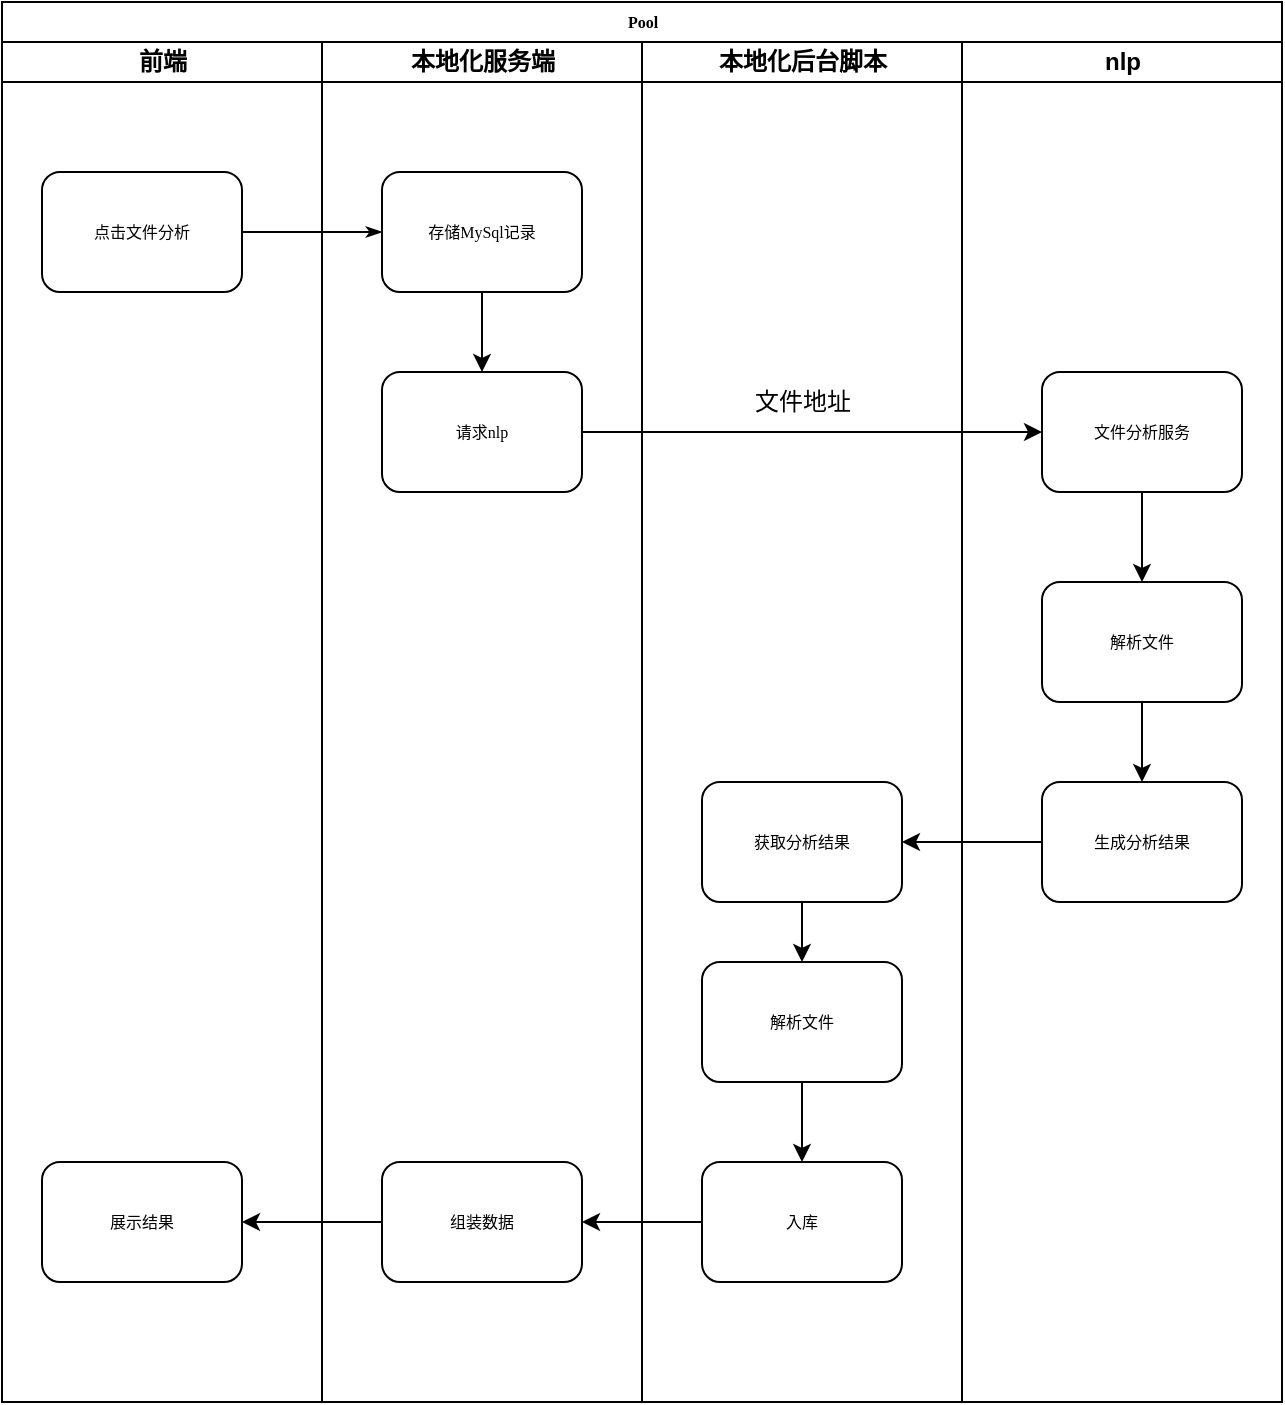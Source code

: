 <mxfile version="20.2.2" type="github">
  <diagram name="Page-1" id="74e2e168-ea6b-b213-b513-2b3c1d86103e">
    <mxGraphModel dx="1426" dy="695" grid="1" gridSize="10" guides="1" tooltips="1" connect="1" arrows="1" fold="1" page="1" pageScale="1" pageWidth="1100" pageHeight="850" background="none" math="0" shadow="0">
      <root>
        <mxCell id="0" />
        <mxCell id="1" parent="0" />
        <mxCell id="77e6c97f196da883-1" value="Pool" style="swimlane;html=1;childLayout=stackLayout;startSize=20;rounded=0;shadow=0;labelBackgroundColor=none;strokeWidth=1;fontFamily=Verdana;fontSize=8;align=center;" parent="1" vertex="1">
          <mxGeometry x="70" y="30" width="640" height="700" as="geometry" />
        </mxCell>
        <mxCell id="77e6c97f196da883-2" value="前端" style="swimlane;html=1;startSize=20;" parent="77e6c97f196da883-1" vertex="1">
          <mxGeometry y="20" width="160" height="680" as="geometry" />
        </mxCell>
        <mxCell id="77e6c97f196da883-8" value="点击文件分析" style="rounded=1;whiteSpace=wrap;html=1;shadow=0;labelBackgroundColor=none;strokeWidth=1;fontFamily=Verdana;fontSize=8;align=center;" parent="77e6c97f196da883-2" vertex="1">
          <mxGeometry x="20" y="65" width="100" height="60" as="geometry" />
        </mxCell>
        <mxCell id="JLshykybbv1221qisl6B-17" value="展示结果" style="rounded=1;whiteSpace=wrap;html=1;shadow=0;labelBackgroundColor=none;strokeWidth=1;fontFamily=Verdana;fontSize=8;align=center;" vertex="1" parent="77e6c97f196da883-2">
          <mxGeometry x="20" y="560" width="100" height="60" as="geometry" />
        </mxCell>
        <mxCell id="77e6c97f196da883-26" style="edgeStyle=orthogonalEdgeStyle;rounded=1;html=1;labelBackgroundColor=none;startArrow=none;startFill=0;startSize=5;endArrow=classicThin;endFill=1;endSize=5;jettySize=auto;orthogonalLoop=1;strokeWidth=1;fontFamily=Verdana;fontSize=8" parent="77e6c97f196da883-1" source="77e6c97f196da883-8" target="77e6c97f196da883-11" edge="1">
          <mxGeometry relative="1" as="geometry" />
        </mxCell>
        <mxCell id="77e6c97f196da883-3" value="本地化服务端" style="swimlane;html=1;startSize=20;" parent="77e6c97f196da883-1" vertex="1">
          <mxGeometry x="160" y="20" width="160" height="680" as="geometry" />
        </mxCell>
        <mxCell id="JLshykybbv1221qisl6B-2" style="edgeStyle=orthogonalEdgeStyle;rounded=0;orthogonalLoop=1;jettySize=auto;html=1;entryX=0.5;entryY=0;entryDx=0;entryDy=0;" edge="1" parent="77e6c97f196da883-3" source="77e6c97f196da883-11" target="JLshykybbv1221qisl6B-1">
          <mxGeometry relative="1" as="geometry" />
        </mxCell>
        <mxCell id="77e6c97f196da883-11" value="存储MySql记录" style="rounded=1;whiteSpace=wrap;html=1;shadow=0;labelBackgroundColor=none;strokeWidth=1;fontFamily=Verdana;fontSize=8;align=center;" parent="77e6c97f196da883-3" vertex="1">
          <mxGeometry x="30" y="65" width="100" height="60" as="geometry" />
        </mxCell>
        <mxCell id="JLshykybbv1221qisl6B-1" value="请求nlp" style="rounded=1;whiteSpace=wrap;html=1;shadow=0;labelBackgroundColor=none;strokeWidth=1;fontFamily=Verdana;fontSize=8;align=center;" vertex="1" parent="77e6c97f196da883-3">
          <mxGeometry x="30" y="165" width="100" height="60" as="geometry" />
        </mxCell>
        <mxCell id="JLshykybbv1221qisl6B-14" value="组装数据" style="rounded=1;whiteSpace=wrap;html=1;shadow=0;labelBackgroundColor=none;strokeWidth=1;fontFamily=Verdana;fontSize=8;align=center;" vertex="1" parent="77e6c97f196da883-3">
          <mxGeometry x="30" y="560" width="100" height="60" as="geometry" />
        </mxCell>
        <mxCell id="JLshykybbv1221qisl6B-21" style="edgeStyle=orthogonalEdgeStyle;rounded=0;orthogonalLoop=1;jettySize=auto;html=1;entryX=1;entryY=0.5;entryDx=0;entryDy=0;" edge="1" parent="77e6c97f196da883-1" source="JLshykybbv1221qisl6B-19" target="JLshykybbv1221qisl6B-14">
          <mxGeometry relative="1" as="geometry" />
        </mxCell>
        <mxCell id="JLshykybbv1221qisl6B-22" style="edgeStyle=orthogonalEdgeStyle;rounded=0;orthogonalLoop=1;jettySize=auto;html=1;entryX=1;entryY=0.5;entryDx=0;entryDy=0;" edge="1" parent="77e6c97f196da883-1" source="JLshykybbv1221qisl6B-14">
          <mxGeometry relative="1" as="geometry">
            <mxPoint x="120" y="610" as="targetPoint" />
          </mxGeometry>
        </mxCell>
        <mxCell id="77e6c97f196da883-4" value="本地化后台脚本" style="swimlane;html=1;startSize=20;" parent="77e6c97f196da883-1" vertex="1">
          <mxGeometry x="320" y="20" width="160" height="680" as="geometry" />
        </mxCell>
        <mxCell id="JLshykybbv1221qisl6B-16" style="edgeStyle=orthogonalEdgeStyle;rounded=0;orthogonalLoop=1;jettySize=auto;html=1;entryX=0.5;entryY=0;entryDx=0;entryDy=0;" edge="1" parent="77e6c97f196da883-4" source="77e6c97f196da883-12" target="JLshykybbv1221qisl6B-15">
          <mxGeometry relative="1" as="geometry" />
        </mxCell>
        <mxCell id="77e6c97f196da883-12" value="获取分析结果" style="rounded=1;whiteSpace=wrap;html=1;shadow=0;labelBackgroundColor=none;strokeWidth=1;fontFamily=Verdana;fontSize=8;align=center;" parent="77e6c97f196da883-4" vertex="1">
          <mxGeometry x="30" y="370" width="100" height="60" as="geometry" />
        </mxCell>
        <mxCell id="JLshykybbv1221qisl6B-20" style="edgeStyle=orthogonalEdgeStyle;rounded=0;orthogonalLoop=1;jettySize=auto;html=1;entryX=0.5;entryY=0;entryDx=0;entryDy=0;" edge="1" parent="77e6c97f196da883-4" source="JLshykybbv1221qisl6B-15" target="JLshykybbv1221qisl6B-19">
          <mxGeometry relative="1" as="geometry" />
        </mxCell>
        <mxCell id="JLshykybbv1221qisl6B-15" value="解析文件" style="rounded=1;whiteSpace=wrap;html=1;shadow=0;labelBackgroundColor=none;strokeWidth=1;fontFamily=Verdana;fontSize=8;align=center;" vertex="1" parent="77e6c97f196da883-4">
          <mxGeometry x="30" y="460" width="100" height="60" as="geometry" />
        </mxCell>
        <mxCell id="JLshykybbv1221qisl6B-19" value="入库" style="rounded=1;whiteSpace=wrap;html=1;shadow=0;labelBackgroundColor=none;strokeWidth=1;fontFamily=Verdana;fontSize=8;align=center;" vertex="1" parent="77e6c97f196da883-4">
          <mxGeometry x="30" y="560" width="100" height="60" as="geometry" />
        </mxCell>
        <mxCell id="77e6c97f196da883-7" value="nlp" style="swimlane;html=1;startSize=20;" parent="77e6c97f196da883-1" vertex="1">
          <mxGeometry x="480" y="20" width="160" height="680" as="geometry" />
        </mxCell>
        <mxCell id="JLshykybbv1221qisl6B-31" style="edgeStyle=orthogonalEdgeStyle;rounded=0;orthogonalLoop=1;jettySize=auto;html=1;entryX=0.5;entryY=0;entryDx=0;entryDy=0;" edge="1" parent="77e6c97f196da883-7" source="JLshykybbv1221qisl6B-12" target="JLshykybbv1221qisl6B-25">
          <mxGeometry relative="1" as="geometry" />
        </mxCell>
        <mxCell id="JLshykybbv1221qisl6B-12" value="文件分析服务" style="rounded=1;whiteSpace=wrap;html=1;shadow=0;labelBackgroundColor=none;strokeWidth=1;fontFamily=Verdana;fontSize=8;align=center;" vertex="1" parent="77e6c97f196da883-7">
          <mxGeometry x="40" y="165" width="100" height="60" as="geometry" />
        </mxCell>
        <mxCell id="JLshykybbv1221qisl6B-32" style="edgeStyle=orthogonalEdgeStyle;rounded=0;orthogonalLoop=1;jettySize=auto;html=1;entryX=0.5;entryY=0;entryDx=0;entryDy=0;" edge="1" parent="77e6c97f196da883-7" source="JLshykybbv1221qisl6B-25" target="JLshykybbv1221qisl6B-26">
          <mxGeometry relative="1" as="geometry" />
        </mxCell>
        <mxCell id="JLshykybbv1221qisl6B-25" value="解析文件" style="rounded=1;whiteSpace=wrap;html=1;shadow=0;labelBackgroundColor=none;strokeWidth=1;fontFamily=Verdana;fontSize=8;align=center;" vertex="1" parent="77e6c97f196da883-7">
          <mxGeometry x="40" y="270" width="100" height="60" as="geometry" />
        </mxCell>
        <mxCell id="JLshykybbv1221qisl6B-26" value="生成分析结果" style="rounded=1;whiteSpace=wrap;html=1;shadow=0;labelBackgroundColor=none;strokeWidth=1;fontFamily=Verdana;fontSize=8;align=center;" vertex="1" parent="77e6c97f196da883-7">
          <mxGeometry x="40" y="370" width="100" height="60" as="geometry" />
        </mxCell>
        <mxCell id="JLshykybbv1221qisl6B-13" style="edgeStyle=orthogonalEdgeStyle;rounded=0;orthogonalLoop=1;jettySize=auto;html=1;" edge="1" parent="77e6c97f196da883-1" source="JLshykybbv1221qisl6B-1" target="JLshykybbv1221qisl6B-12">
          <mxGeometry relative="1" as="geometry" />
        </mxCell>
        <mxCell id="JLshykybbv1221qisl6B-28" style="edgeStyle=orthogonalEdgeStyle;rounded=0;orthogonalLoop=1;jettySize=auto;html=1;entryX=1;entryY=0.5;entryDx=0;entryDy=0;" edge="1" parent="77e6c97f196da883-1" source="JLshykybbv1221qisl6B-26" target="77e6c97f196da883-12">
          <mxGeometry relative="1" as="geometry" />
        </mxCell>
        <mxCell id="JLshykybbv1221qisl6B-29" value="文件地址" style="text;html=1;align=center;verticalAlign=middle;resizable=0;points=[];autosize=1;strokeColor=none;fillColor=none;" vertex="1" parent="1">
          <mxGeometry x="435" y="215" width="70" height="30" as="geometry" />
        </mxCell>
      </root>
    </mxGraphModel>
  </diagram>
</mxfile>

